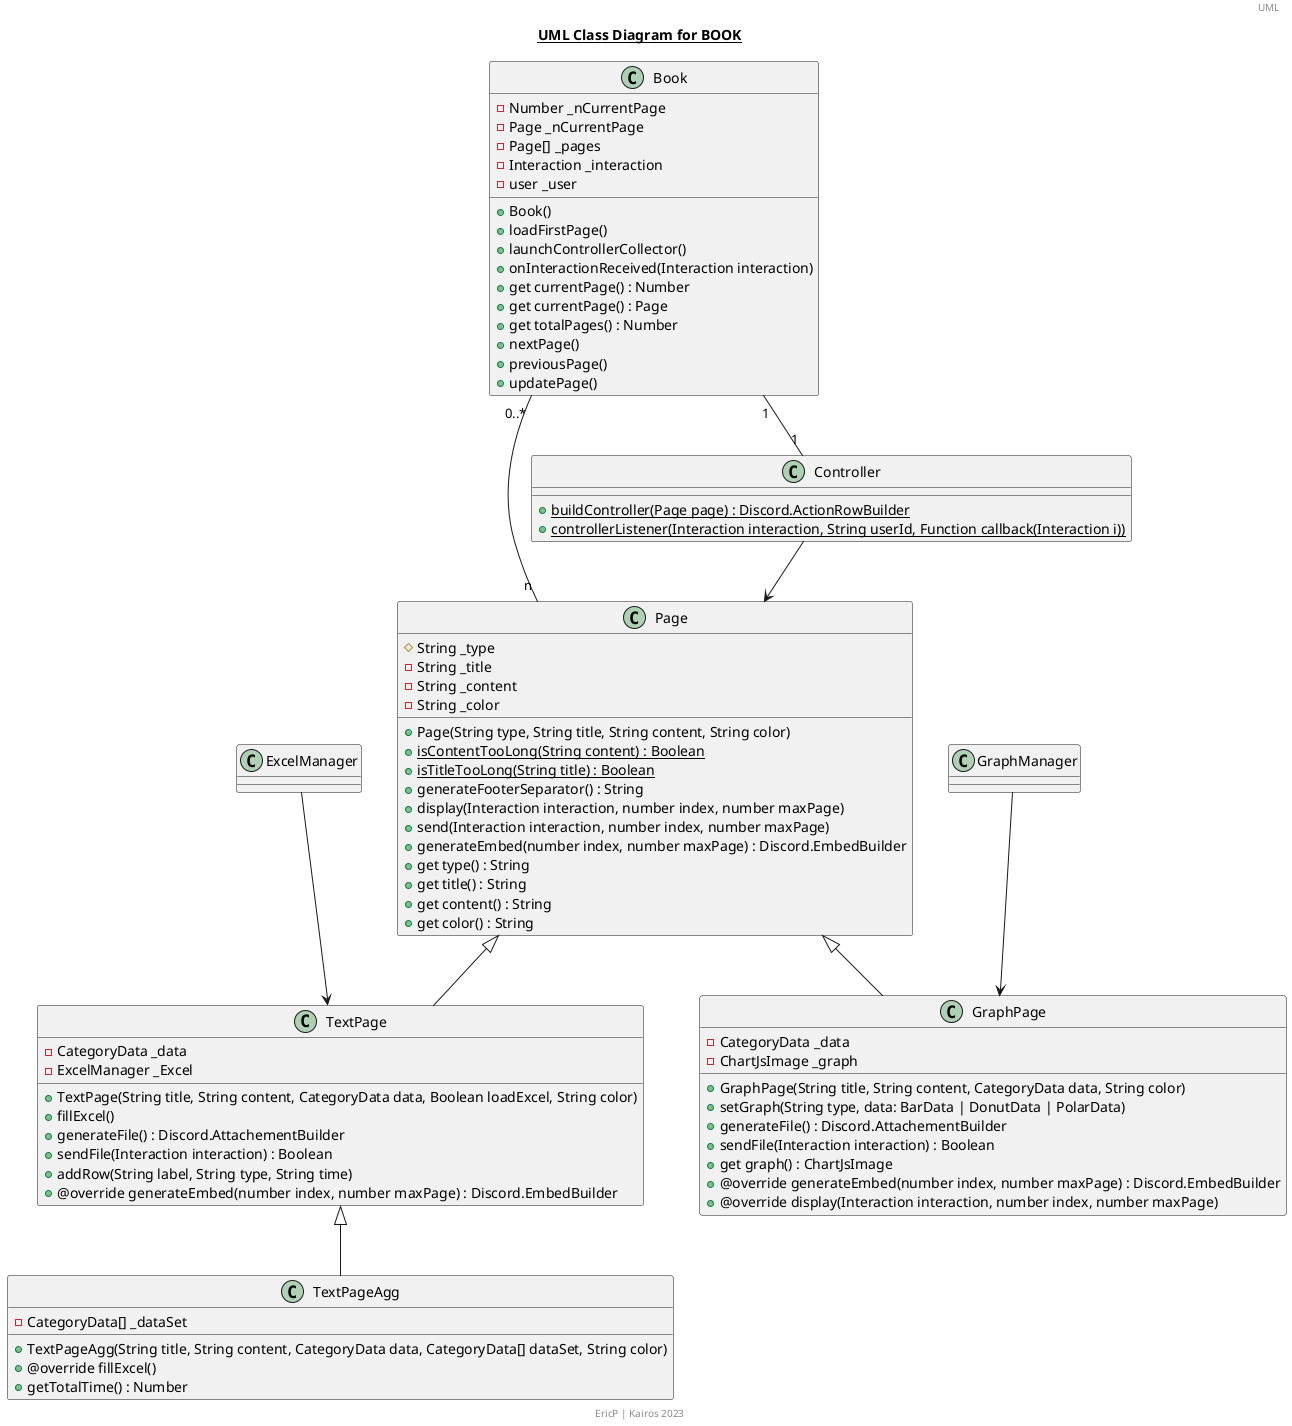 @startuml Book
title __UML Class Diagram for BOOK__ 
header UML
footer EricP | Kairos 2023

class Book {
    -Number _nCurrentPage
    -Page _nCurrentPage
    -Page[] _pages
    -Interaction _interaction
    -user _user
    +Book()
    +loadFirstPage()
    +launchControllerCollector()
    +onInteractionReceived(Interaction interaction)
    +get currentPage() : Number
    +get currentPage() : Page
    +get totalPages() : Number
    +nextPage()
    +previousPage()
    +updatePage()
}

class Page {
    #String _type
    -String _title
    -String _content
    -String _color
    +Page(String type, String title, String content, String color)
    +{static} isContentTooLong(String content) : Boolean
    +{static} isTitleTooLong(String title) : Boolean
    +generateFooterSeparator() : String
    +display(Interaction interaction, number index, number maxPage)
    +send(Interaction interaction, number index, number maxPage)
    +generateEmbed(number index, number maxPage) : Discord.EmbedBuilder
    +get type() : String
    +get title() : String
    +get content() : String
    +get color() : String
}

class TextPage {
    -CategoryData _data
    -ExcelManager _Excel
    +TextPage(String title, String content, CategoryData data, Boolean loadExcel, String color)
    +fillExcel()
    +generateFile() : Discord.AttachementBuilder
    +sendFile(Interaction interaction) : Boolean
    +addRow(String label, String type, String time)
    +@override generateEmbed(number index, number maxPage) : Discord.EmbedBuilder
}

class GraphPage {
    -CategoryData _data
    -ChartJsImage _graph
    +GraphPage(String title, String content, CategoryData data, String color)
    +setGraph(String type, data: BarData | DonutData | PolarData)
    +generateFile() : Discord.AttachementBuilder
    +sendFile(Interaction interaction) : Boolean
    +get graph() : ChartJsImage
    +@override generateEmbed(number index, number maxPage) : Discord.EmbedBuilder
    +@override display(Interaction interaction, number index, number maxPage)
}

class TextPageAgg {
    -CategoryData[] _dataSet
    +TextPageAgg(String title, String content, CategoryData data, CategoryData[] dataSet, String color)
    +@override fillExcel()
    +getTotalTime() : Number
}

class Controller {
    +{static} buildController(Page page) : Discord.ActionRowBuilder
    +{static} controllerListener(Interaction interaction, String userId, Function callback(Interaction i))
}

TextPage <|-- TextPageAgg
ExcelManager --> TextPage
Page <|-- TextPage
Page <|-- GraphPage
GraphManager --> GraphPage
Controller --> Page

Book "1" -- "1" Controller
Book "0..*" -- "n" Page



@enduml